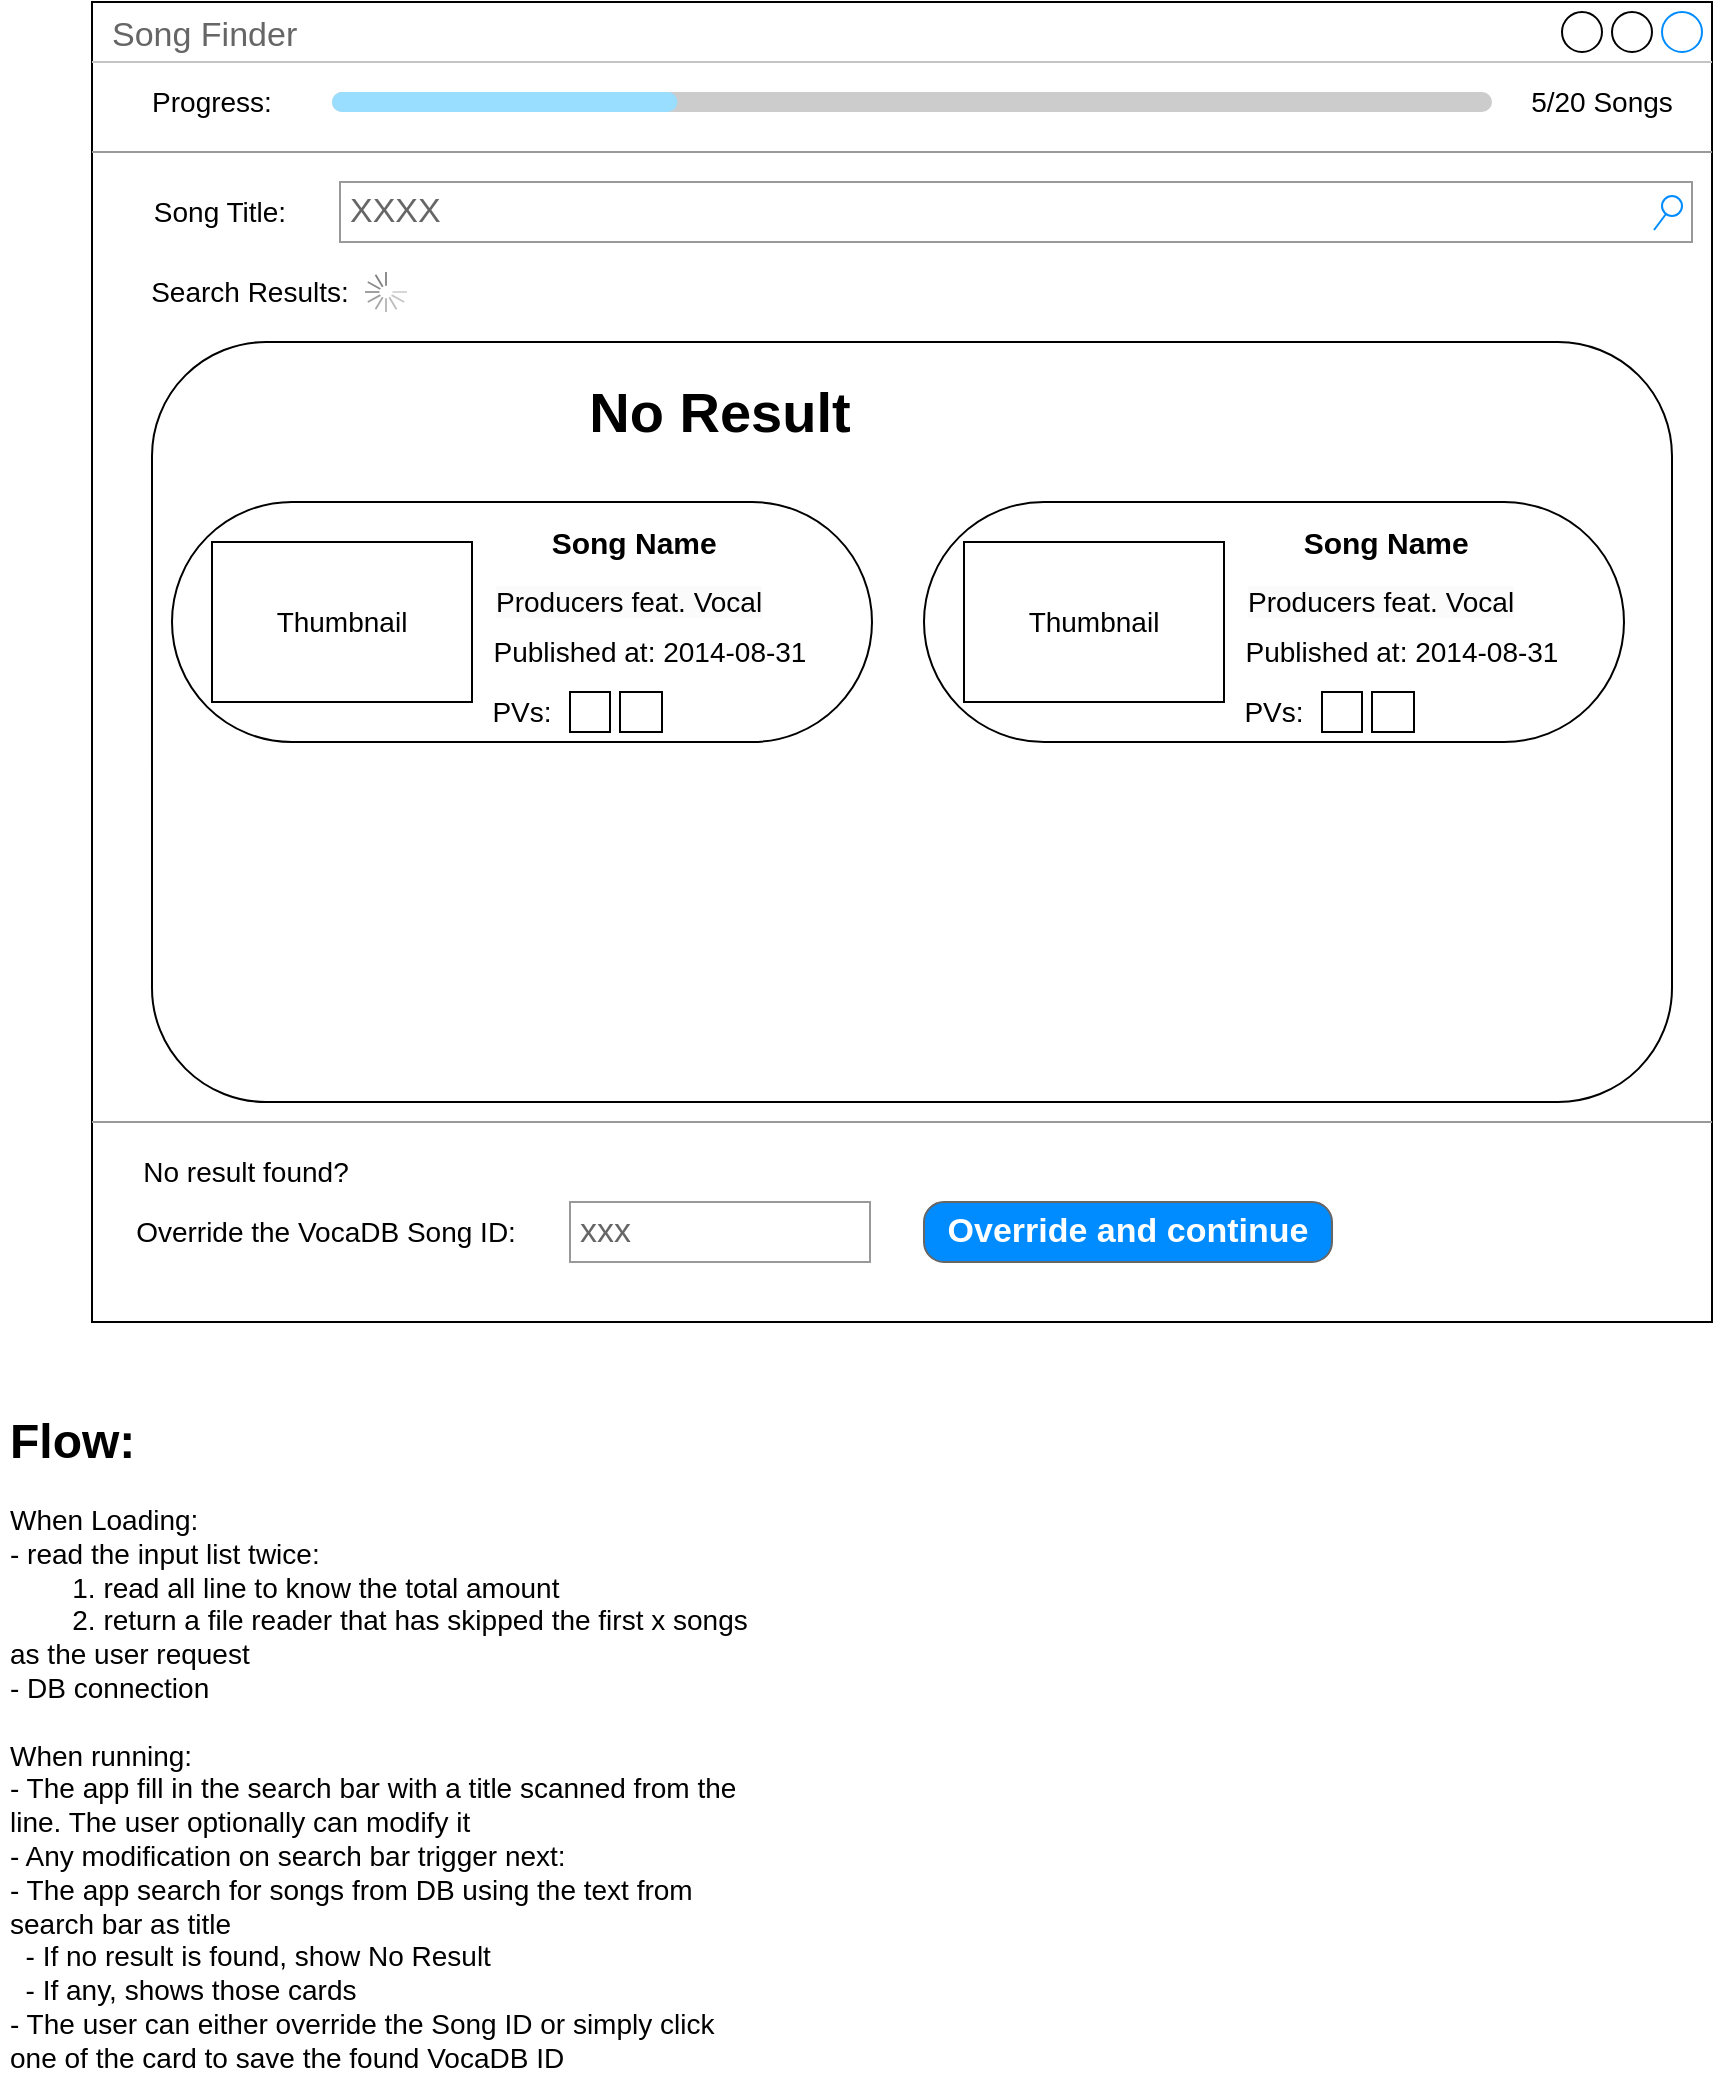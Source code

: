 <mxfile version="22.0.4" type="device">
  <diagram name="Page-1" id="Z9su-IpZnA1WicuIkTZz">
    <mxGraphModel dx="1106" dy="666" grid="1" gridSize="10" guides="1" tooltips="1" connect="1" arrows="1" fold="1" page="1" pageScale="1" pageWidth="827" pageHeight="1169" math="0" shadow="0">
      <root>
        <mxCell id="0" />
        <mxCell id="1" parent="0" />
        <mxCell id="SqRquksW2nZ5C89mBwd1-2" value="Song Finder" style="strokeWidth=1;shadow=0;dashed=0;align=center;html=1;shape=mxgraph.mockup.containers.window;align=left;verticalAlign=top;spacingLeft=8;strokeColor2=#008cff;strokeColor3=#c4c4c4;fontColor=#666666;mainText=;fontSize=17;labelBackgroundColor=none;whiteSpace=wrap;" parent="1" vertex="1">
          <mxGeometry x="100" y="40" width="810" height="660" as="geometry" />
        </mxCell>
        <mxCell id="pZRUgpaE8gb7qNiZiESH-1" value="" style="verticalLabelPosition=bottom;shadow=0;dashed=0;align=center;html=1;verticalAlign=top;strokeWidth=1;shape=mxgraph.mockup.misc.progressBar;fillColor=#cccccc;strokeColor=none;fillColor2=#99ddff;barPos=29.782;" parent="1" vertex="1">
          <mxGeometry x="220" y="80" width="580" height="20" as="geometry" />
        </mxCell>
        <mxCell id="pZRUgpaE8gb7qNiZiESH-2" value="&lt;font style=&quot;font-size: 14px;&quot;&gt;5/20 Songs&lt;/font&gt;" style="text;html=1;strokeColor=none;fillColor=none;align=center;verticalAlign=middle;whiteSpace=wrap;rounded=0;" parent="1" vertex="1">
          <mxGeometry x="810" y="75" width="90" height="30" as="geometry" />
        </mxCell>
        <mxCell id="pZRUgpaE8gb7qNiZiESH-4" value="Song Title:" style="text;html=1;strokeColor=none;fillColor=none;align=center;verticalAlign=middle;whiteSpace=wrap;rounded=0;fontSize=14;fontFamily=Helvetica;fontColor=default;" parent="1" vertex="1">
          <mxGeometry x="124" y="130" width="80" height="30" as="geometry" />
        </mxCell>
        <mxCell id="pZRUgpaE8gb7qNiZiESH-5" value="XXXX" style="strokeWidth=1;shadow=0;dashed=0;align=center;html=1;shape=mxgraph.mockup.forms.searchBox;strokeColor=#999999;mainText=;strokeColor2=#008cff;fontColor=#666666;fontSize=17;align=left;spacingLeft=3;whiteSpace=wrap;rounded=0;fontFamily=Helvetica;fillColor=none;gradientColor=none;" parent="1" vertex="1">
          <mxGeometry x="224" y="130" width="676" height="30" as="geometry" />
        </mxCell>
        <mxCell id="pZRUgpaE8gb7qNiZiESH-7" value="Progress:" style="text;html=1;strokeColor=none;fillColor=none;align=center;verticalAlign=middle;whiteSpace=wrap;rounded=0;fontSize=14;fontFamily=Helvetica;fontColor=default;" parent="1" vertex="1">
          <mxGeometry x="125" y="75" width="70" height="30" as="geometry" />
        </mxCell>
        <mxCell id="pZRUgpaE8gb7qNiZiESH-8" value="Search Results:" style="text;html=1;strokeColor=none;fillColor=none;align=center;verticalAlign=middle;whiteSpace=wrap;rounded=0;fontSize=14;fontFamily=Helvetica;fontColor=default;" parent="1" vertex="1">
          <mxGeometry x="114" y="170" width="130" height="30" as="geometry" />
        </mxCell>
        <mxCell id="pZRUgpaE8gb7qNiZiESH-9" value="" style="verticalLabelPosition=bottom;shadow=0;dashed=0;align=center;html=1;verticalAlign=top;strokeWidth=1;shape=mxgraph.mockup.markup.line;strokeColor=#999999;rounded=0;fontFamily=Helvetica;fontSize=14;fontColor=default;fillColor=none;gradientColor=none;" parent="1" vertex="1">
          <mxGeometry x="100" y="105" width="810" height="20" as="geometry" />
        </mxCell>
        <mxCell id="pZRUgpaE8gb7qNiZiESH-10" value="" style="rounded=1;whiteSpace=wrap;html=1;fontFamily=Helvetica;fontSize=14;fontColor=default;fillColor=none;gradientColor=none;" parent="1" vertex="1">
          <mxGeometry x="130" y="210" width="760" height="380" as="geometry" />
        </mxCell>
        <mxCell id="pZRUgpaE8gb7qNiZiESH-11" value="" style="verticalLabelPosition=bottom;shadow=0;dashed=0;align=center;html=1;verticalAlign=top;strokeWidth=1;shape=mxgraph.mockup.markup.line;strokeColor=#999999;rounded=0;fontFamily=Helvetica;fontSize=14;fontColor=default;fillColor=none;gradientColor=none;" parent="1" vertex="1">
          <mxGeometry x="100" y="590" width="810" height="20" as="geometry" />
        </mxCell>
        <mxCell id="pZRUgpaE8gb7qNiZiESH-12" value="No result found?" style="text;html=1;strokeColor=none;fillColor=none;align=center;verticalAlign=middle;whiteSpace=wrap;rounded=0;fontSize=14;fontFamily=Helvetica;fontColor=default;" parent="1" vertex="1">
          <mxGeometry x="114" y="610" width="126" height="30" as="geometry" />
        </mxCell>
        <mxCell id="pZRUgpaE8gb7qNiZiESH-13" value="Override the VocaDB Song ID:" style="text;html=1;strokeColor=none;fillColor=none;align=center;verticalAlign=middle;whiteSpace=wrap;rounded=0;fontSize=14;fontFamily=Helvetica;fontColor=default;" parent="1" vertex="1">
          <mxGeometry x="114" y="640" width="206" height="30" as="geometry" />
        </mxCell>
        <mxCell id="pZRUgpaE8gb7qNiZiESH-14" value="xxx" style="strokeWidth=1;shadow=0;dashed=0;align=center;html=1;shape=mxgraph.mockup.forms.pwField;strokeColor=#999999;mainText=;align=left;fontColor=#666666;fontSize=17;spacingLeft=3;rounded=0;fontFamily=Helvetica;fillColor=none;gradientColor=none;" parent="1" vertex="1">
          <mxGeometry x="339" y="640" width="150" height="30" as="geometry" />
        </mxCell>
        <mxCell id="pZRUgpaE8gb7qNiZiESH-15" value="Override and continue" style="strokeWidth=1;shadow=0;dashed=0;align=center;html=1;shape=mxgraph.mockup.buttons.button;strokeColor=#666666;fontColor=#ffffff;mainText=;buttonStyle=round;fontSize=17;fontStyle=1;fillColor=#008cff;whiteSpace=wrap;rounded=0;fontFamily=Helvetica;" parent="1" vertex="1">
          <mxGeometry x="516" y="640" width="204" height="30" as="geometry" />
        </mxCell>
        <mxCell id="pZRUgpaE8gb7qNiZiESH-16" value="" style="rounded=1;whiteSpace=wrap;html=1;fontFamily=Helvetica;fontSize=14;fontColor=default;fillColor=none;gradientColor=none;arcSize=50;" parent="1" vertex="1">
          <mxGeometry x="140" y="290" width="350" height="120" as="geometry" />
        </mxCell>
        <mxCell id="pZRUgpaE8gb7qNiZiESH-17" value="Thumbnail" style="rounded=0;whiteSpace=wrap;html=1;fontFamily=Helvetica;fontSize=14;fontColor=default;fillColor=none;gradientColor=none;" parent="1" vertex="1">
          <mxGeometry x="160" y="310" width="130" height="80" as="geometry" />
        </mxCell>
        <mxCell id="pZRUgpaE8gb7qNiZiESH-18" value="&lt;b style=&quot;font-size: 15px;&quot;&gt;&amp;nbsp;Song Name&lt;/b&gt;" style="text;html=1;strokeColor=none;fillColor=none;align=center;verticalAlign=middle;whiteSpace=wrap;rounded=0;fontSize=15;fontFamily=Helvetica;fontColor=default;" parent="1" vertex="1">
          <mxGeometry x="324" y="295" width="90" height="30" as="geometry" />
        </mxCell>
        <mxCell id="pZRUgpaE8gb7qNiZiESH-19" value="PVs:" style="text;html=1;strokeColor=none;fillColor=none;align=center;verticalAlign=middle;whiteSpace=wrap;rounded=0;fontSize=14;fontFamily=Helvetica;fontColor=default;" parent="1" vertex="1">
          <mxGeometry x="286" y="380" width="58" height="30" as="geometry" />
        </mxCell>
        <mxCell id="pZRUgpaE8gb7qNiZiESH-20" value="" style="rounded=0;whiteSpace=wrap;html=1;fontFamily=Helvetica;fontSize=14;fontColor=default;fillColor=none;gradientColor=none;" parent="1" vertex="1">
          <mxGeometry x="339" y="385" width="20" height="20" as="geometry" />
        </mxCell>
        <mxCell id="pZRUgpaE8gb7qNiZiESH-21" value="" style="rounded=0;whiteSpace=wrap;html=1;fontFamily=Helvetica;fontSize=14;fontColor=default;fillColor=none;gradientColor=none;" parent="1" vertex="1">
          <mxGeometry x="364" y="385" width="21" height="20" as="geometry" />
        </mxCell>
        <mxCell id="pZRUgpaE8gb7qNiZiESH-22" value="&lt;h1&gt;No Result&lt;/h1&gt;" style="text;html=1;strokeColor=none;fillColor=none;align=center;verticalAlign=middle;whiteSpace=wrap;rounded=0;fontSize=14;fontFamily=Helvetica;fontColor=default;" parent="1" vertex="1">
          <mxGeometry x="279" y="220" width="270" height="50" as="geometry" />
        </mxCell>
        <mxCell id="FWy4HQQSJREB0Mu0vMbK-1" value="&lt;span style=&quot;color: rgb(0, 0, 0); font-family: Helvetica; font-size: 14px; font-style: normal; font-variant-ligatures: normal; font-variant-caps: normal; font-weight: 400; letter-spacing: normal; orphans: 2; text-align: center; text-indent: 0px; text-transform: none; widows: 2; word-spacing: 0px; -webkit-text-stroke-width: 0px; background-color: rgb(251, 251, 251); text-decoration-thickness: initial; text-decoration-style: initial; text-decoration-color: initial; float: none; display: inline !important;&quot;&gt;Producers feat. Vocal&lt;/span&gt;" style="text;whiteSpace=wrap;html=1;fontSize=14;" parent="1" vertex="1">
          <mxGeometry x="300" y="325" width="170" height="40" as="geometry" />
        </mxCell>
        <mxCell id="qXwGblJqF237bT5NVIZt-1" value="Published at: 2014-08-31" style="text;html=1;strokeColor=none;fillColor=none;align=center;verticalAlign=middle;whiteSpace=wrap;rounded=0;fontSize=14;" parent="1" vertex="1">
          <mxGeometry x="288" y="350" width="182" height="30" as="geometry" />
        </mxCell>
        <mxCell id="lM5ClQp3Q17mZf645Zi1-1" value="" style="rounded=1;whiteSpace=wrap;html=1;fontFamily=Helvetica;fontSize=14;fontColor=default;fillColor=none;gradientColor=none;arcSize=50;" parent="1" vertex="1">
          <mxGeometry x="516" y="290" width="350" height="120" as="geometry" />
        </mxCell>
        <mxCell id="lM5ClQp3Q17mZf645Zi1-2" value="Thumbnail" style="rounded=0;whiteSpace=wrap;html=1;fontFamily=Helvetica;fontSize=14;fontColor=default;fillColor=none;gradientColor=none;" parent="1" vertex="1">
          <mxGeometry x="536" y="310" width="130" height="80" as="geometry" />
        </mxCell>
        <mxCell id="lM5ClQp3Q17mZf645Zi1-3" value="&lt;b style=&quot;font-size: 15px;&quot;&gt;&amp;nbsp;Song Name&lt;/b&gt;" style="text;html=1;strokeColor=none;fillColor=none;align=center;verticalAlign=middle;whiteSpace=wrap;rounded=0;fontSize=15;fontFamily=Helvetica;fontColor=default;" parent="1" vertex="1">
          <mxGeometry x="700" y="295" width="90" height="30" as="geometry" />
        </mxCell>
        <mxCell id="lM5ClQp3Q17mZf645Zi1-4" value="PVs:" style="text;html=1;strokeColor=none;fillColor=none;align=center;verticalAlign=middle;whiteSpace=wrap;rounded=0;fontSize=14;fontFamily=Helvetica;fontColor=default;" parent="1" vertex="1">
          <mxGeometry x="662" y="380" width="58" height="30" as="geometry" />
        </mxCell>
        <mxCell id="lM5ClQp3Q17mZf645Zi1-5" value="" style="rounded=0;whiteSpace=wrap;html=1;fontFamily=Helvetica;fontSize=14;fontColor=default;fillColor=none;gradientColor=none;" parent="1" vertex="1">
          <mxGeometry x="715" y="385" width="20" height="20" as="geometry" />
        </mxCell>
        <mxCell id="lM5ClQp3Q17mZf645Zi1-6" value="" style="rounded=0;whiteSpace=wrap;html=1;fontFamily=Helvetica;fontSize=14;fontColor=default;fillColor=none;gradientColor=none;" parent="1" vertex="1">
          <mxGeometry x="740" y="385" width="21" height="20" as="geometry" />
        </mxCell>
        <mxCell id="lM5ClQp3Q17mZf645Zi1-7" value="&lt;span style=&quot;color: rgb(0, 0, 0); font-family: Helvetica; font-size: 14px; font-style: normal; font-variant-ligatures: normal; font-variant-caps: normal; font-weight: 400; letter-spacing: normal; orphans: 2; text-align: center; text-indent: 0px; text-transform: none; widows: 2; word-spacing: 0px; -webkit-text-stroke-width: 0px; background-color: rgb(251, 251, 251); text-decoration-thickness: initial; text-decoration-style: initial; text-decoration-color: initial; float: none; display: inline !important;&quot;&gt;Producers feat. Vocal&lt;/span&gt;" style="text;whiteSpace=wrap;html=1;fontSize=14;" parent="1" vertex="1">
          <mxGeometry x="676" y="325" width="170" height="40" as="geometry" />
        </mxCell>
        <mxCell id="lM5ClQp3Q17mZf645Zi1-8" value="Published at: 2014-08-31" style="text;html=1;strokeColor=none;fillColor=none;align=center;verticalAlign=middle;whiteSpace=wrap;rounded=0;fontSize=14;" parent="1" vertex="1">
          <mxGeometry x="664" y="350" width="182" height="30" as="geometry" />
        </mxCell>
        <mxCell id="lM5ClQp3Q17mZf645Zi1-9" value="&lt;h1&gt;Flow:&lt;/h1&gt;&lt;div style=&quot;font-size: 14px;&quot;&gt;When Loading:&lt;/div&gt;&lt;div style=&quot;font-size: 14px;&quot;&gt;&lt;font style=&quot;font-size: 14px;&quot;&gt;- read the input list twice:&lt;/font&gt;&lt;/div&gt;&lt;div style=&quot;font-size: 14px;&quot;&gt;&lt;font style=&quot;font-size: 14px;&quot;&gt;&lt;span style=&quot;white-space: pre;&quot;&gt;&#x9;&lt;/span&gt;1. read all line to know the total amount&lt;br&gt;&lt;/font&gt;&lt;/div&gt;&lt;div style=&quot;font-size: 14px;&quot;&gt;&lt;font style=&quot;font-size: 14px;&quot;&gt;&lt;span style=&quot;white-space: pre;&quot;&gt;&#x9;&lt;/span&gt;2. return a file reader that has skipped the first x songs as the user request&lt;/font&gt;&lt;br&gt;&lt;/div&gt;&lt;div style=&quot;font-size: 14px;&quot;&gt;&lt;font style=&quot;font-size: 14px;&quot;&gt;- DB connection&lt;/font&gt;&lt;/div&gt;&lt;div style=&quot;font-size: 14px;&quot;&gt;&lt;font style=&quot;font-size: 14px;&quot;&gt;&lt;br&gt;&lt;/font&gt;&lt;/div&gt;&lt;div style=&quot;font-size: 14px;&quot;&gt;&lt;font style=&quot;font-size: 14px;&quot;&gt;When running:&lt;/font&gt;&lt;/div&gt;&lt;div style=&quot;font-size: 14px;&quot;&gt;&lt;font style=&quot;font-size: 14px;&quot;&gt;- The app fill in the search bar with a title scanned from the line. The user optionally can modify it&lt;/font&gt;&lt;/div&gt;&lt;div style=&quot;font-size: 14px;&quot;&gt;&lt;font style=&quot;font-size: 14px;&quot;&gt;- Any modification on search bar trigger next:&lt;/font&gt;&lt;/div&gt;&lt;div style=&quot;font-size: 14px;&quot;&gt;&lt;font style=&quot;font-size: 14px;&quot;&gt;- The app search for songs from DB using the text from search bar as title&lt;/font&gt;&lt;/div&gt;&lt;div style=&quot;font-size: 14px;&quot;&gt;&amp;nbsp; - If no result is found, show No Result&lt;/div&gt;&lt;div style=&quot;font-size: 14px;&quot;&gt;&amp;nbsp; - If any, shows those cards&lt;/div&gt;&lt;div style=&quot;font-size: 14px;&quot;&gt;- The user can either override the Song ID or simply click one of the card to save the found VocaDB ID&lt;/div&gt;" style="text;html=1;strokeColor=none;fillColor=none;spacing=5;spacingTop=-20;whiteSpace=wrap;overflow=hidden;rounded=0;" parent="1" vertex="1">
          <mxGeometry x="54" y="740" width="386" height="340" as="geometry" />
        </mxCell>
        <mxCell id="lM5ClQp3Q17mZf645Zi1-10" value="" style="verticalLabelPosition=bottom;shadow=0;dashed=0;align=center;html=1;verticalAlign=top;strokeWidth=1;shape=mxgraph.mockup.misc.loading_circle_2;pointerEvents=1" parent="1" vertex="1">
          <mxGeometry x="236.5" y="175" width="21" height="20" as="geometry" />
        </mxCell>
      </root>
    </mxGraphModel>
  </diagram>
</mxfile>
